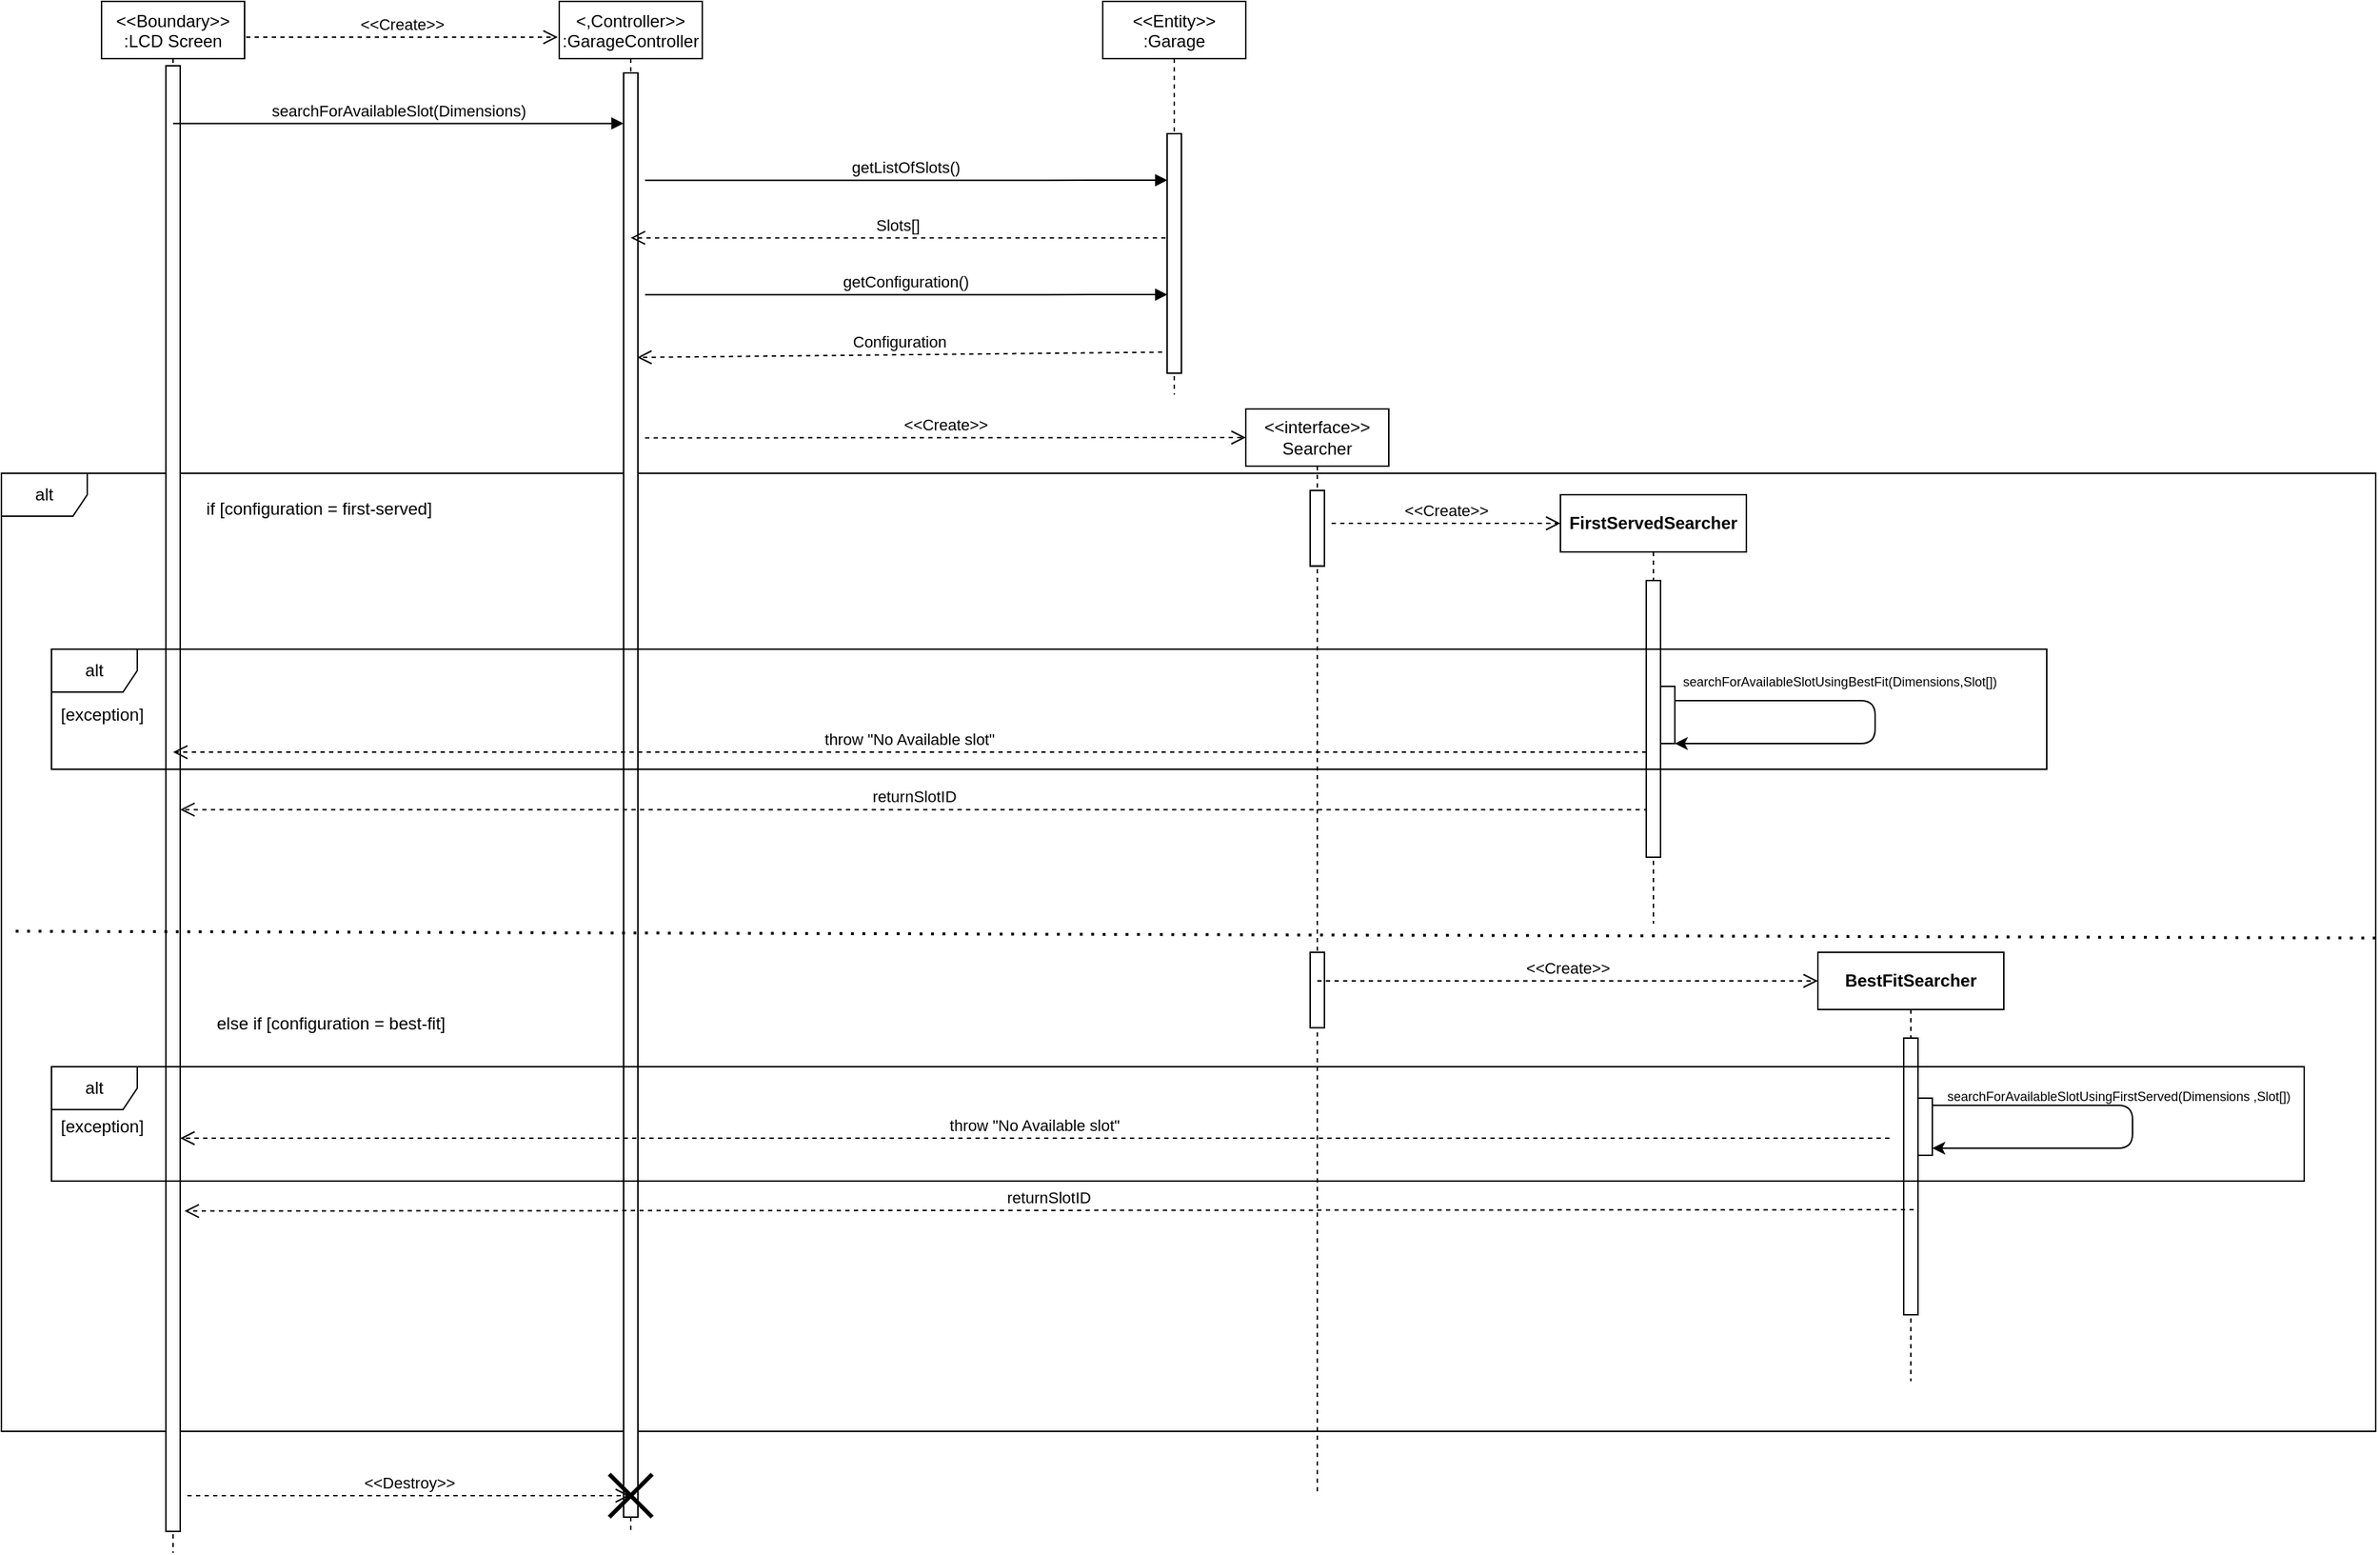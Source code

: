 <mxfile version="13.9.9" type="device" pages="2"><diagram id="kgpKYQtTHZ0yAKxKKP6v" name="Page-1"><mxGraphModel dx="905" dy="522" grid="1" gridSize="10" guides="1" tooltips="1" connect="1" arrows="1" fold="1" page="1" pageScale="1" pageWidth="850" pageHeight="1100" math="0" shadow="0"><root><mxCell id="0"/><mxCell id="1" parent="0"/><mxCell id="VV6vzKysHU5unBUzht1A-16" value="alt" style="shape=umlFrame;whiteSpace=wrap;html=1;" parent="1" vertex="1"><mxGeometry x="170" y="485" width="1660" height="670" as="geometry"/></mxCell><mxCell id="3nuBFxr9cyL0pnOWT2aG-7" value="return" style="verticalAlign=bottom;endArrow=open;dashed=1;endSize=8;exitX=0;exitY=0.95;shadow=0;strokeWidth=1;" parent="1" edge="1"><mxGeometry relative="1" as="geometry"><mxPoint x="175" y="312.0" as="targetPoint"/></mxGeometry></mxCell><mxCell id="3nuBFxr9cyL0pnOWT2aG-8" value="dispatch" style="verticalAlign=bottom;endArrow=block;entryX=0;entryY=0;shadow=0;strokeWidth=1;" parent="1" edge="1"><mxGeometry relative="1" as="geometry"><mxPoint x="175" y="160.0" as="sourcePoint"/></mxGeometry></mxCell><mxCell id="VV6vzKysHU5unBUzht1A-3" value="&lt;&lt;Boundary&gt;&gt;&#10;:LCD Screen" style="shape=umlLifeline;perimeter=lifelinePerimeter;container=1;collapsible=0;recursiveResize=0;rounded=0;shadow=0;strokeWidth=1;" parent="1" vertex="1"><mxGeometry x="240" y="155" width="100" height="1085" as="geometry"/></mxCell><mxCell id="VV6vzKysHU5unBUzht1A-15" value="" style="points=[];perimeter=orthogonalPerimeter;rounded=0;shadow=0;strokeWidth=1;" parent="VV6vzKysHU5unBUzht1A-3" vertex="1"><mxGeometry x="45" y="45" width="10" height="1025" as="geometry"/></mxCell><mxCell id="VV6vzKysHU5unBUzht1A-14" value="searchForAvailableSlot(Dimensions)" style="verticalAlign=bottom;endArrow=block;shadow=0;strokeWidth=1;entryX=0;entryY=0.035;entryDx=0;entryDy=0;entryPerimeter=0;" parent="1" source="VV6vzKysHU5unBUzht1A-3" target="VV6vzKysHU5unBUzht1A-9" edge="1"><mxGeometry x="0.002" relative="1" as="geometry"><mxPoint x="300" y="240" as="sourcePoint"/><mxPoint x="610" y="240" as="targetPoint"/><mxPoint as="offset"/></mxGeometry></mxCell><mxCell id="VV6vzKysHU5unBUzht1A-17" value="else if [configuration = best-fit]" style="text;html=1;align=center;verticalAlign=middle;resizable=0;points=[];autosize=1;" parent="1" vertex="1"><mxGeometry x="310" y="860" width="180" height="20" as="geometry"/></mxCell><mxCell id="VV6vzKysHU5unBUzht1A-32" value="&lt;span style=&quot;background-color: rgb(255 , 255 , 255)&quot;&gt;&lt;font style=&quot;font-size: 9px&quot;&gt;searchForAvailableSlotUsingBestFit(Dimensions,Slot[])&lt;/font&gt;&lt;/span&gt;" style="text;html=1;align=center;verticalAlign=middle;resizable=0;points=[];autosize=1;" parent="1" vertex="1"><mxGeometry x="1340" y="620" width="230" height="20" as="geometry"/></mxCell><mxCell id="VV6vzKysHU5unBUzht1A-35" value="getConfiguration()" style="verticalAlign=bottom;endArrow=block;shadow=0;strokeWidth=1;entryX=0.021;entryY=0.144;entryDx=0;entryDy=0;entryPerimeter=0;" parent="1" edge="1"><mxGeometry relative="1" as="geometry"><mxPoint x="620" y="360.09" as="sourcePoint"/><mxPoint x="985.21" y="359.999" as="targetPoint"/><Array as="points"><mxPoint x="680" y="360.09"/><mxPoint x="890" y="360.09"/></Array></mxGeometry></mxCell><mxCell id="VV6vzKysHU5unBUzht1A-36" value="Configuration" style="verticalAlign=bottom;endArrow=open;dashed=1;endSize=8;shadow=0;strokeWidth=1;exitX=-0.341;exitY=0.912;exitDx=0;exitDy=0;exitPerimeter=0;entryX=0.953;entryY=0.197;entryDx=0;entryDy=0;entryPerimeter=0;" parent="1" source="WxSlDY3R_IokgydP51WH-2" target="VV6vzKysHU5unBUzht1A-9" edge="1"><mxGeometry relative="1" as="geometry"><mxPoint x="610" y="390" as="targetPoint"/><mxPoint x="965" y="390" as="sourcePoint"/></mxGeometry></mxCell><mxCell id="VV6vzKysHU5unBUzht1A-37" value="" style="endArrow=classic;html=1;" parent="1" edge="1"><mxGeometry width="50" height="50" relative="1" as="geometry"><mxPoint x="1340" y="644" as="sourcePoint"/><mxPoint x="1340" y="674" as="targetPoint"/><Array as="points"><mxPoint x="1480" y="644"/><mxPoint x="1480" y="674"/></Array></mxGeometry></mxCell><mxCell id="VV6vzKysHU5unBUzht1A-41" value="&amp;nbsp;if [configuration = first-served]" style="text;html=1;align=center;verticalAlign=middle;resizable=0;points=[];autosize=1;" parent="1" vertex="1"><mxGeometry x="300" y="500" width="180" height="20" as="geometry"/></mxCell><mxCell id="VV6vzKysHU5unBUzht1A-44" value="" style="endArrow=classic;html=1;" parent="1" edge="1"><mxGeometry width="50" height="50" relative="1" as="geometry"><mxPoint x="1520" y="927.0" as="sourcePoint"/><mxPoint x="1520" y="957.0" as="targetPoint"/><Array as="points"><mxPoint x="1660" y="927"/><mxPoint x="1660" y="957"/></Array></mxGeometry></mxCell><mxCell id="VV6vzKysHU5unBUzht1A-45" value="&lt;span style=&quot;font-size: 9px ; background-color: rgb(255 , 255 , 255)&quot;&gt;searchForAvailableSlotUsingFirstServed(Dimensions ,Slot[])&lt;/span&gt;" style="text;html=1;align=center;verticalAlign=middle;resizable=0;points=[];autosize=1;" parent="1" vertex="1"><mxGeometry x="1520" y="910" width="260" height="20" as="geometry"/></mxCell><mxCell id="VV6vzKysHU5unBUzht1A-1" value="&lt;,Controller&gt;&gt;&#10;:GarageController" style="shape=umlLifeline;perimeter=lifelinePerimeter;container=1;collapsible=0;recursiveResize=0;rounded=0;shadow=0;strokeWidth=1;" parent="1" vertex="1"><mxGeometry x="560" y="155" width="100" height="1070" as="geometry"/></mxCell><mxCell id="VV6vzKysHU5unBUzht1A-9" value="" style="points=[];perimeter=orthogonalPerimeter;rounded=0;shadow=0;strokeWidth=1;" parent="VV6vzKysHU5unBUzht1A-1" vertex="1"><mxGeometry x="45" y="50" width="10" height="1010" as="geometry"/></mxCell><mxCell id="re9qjDe1vmWhNb3oHP64-40" value="" style="shape=umlDestroy;whiteSpace=wrap;html=1;strokeWidth=3;" parent="VV6vzKysHU5unBUzht1A-1" vertex="1"><mxGeometry x="35" y="1030" width="30" height="30" as="geometry"/></mxCell><mxCell id="VV6vzKysHU5unBUzht1A-31" value="" style="points=[];perimeter=orthogonalPerimeter;rounded=0;shadow=0;strokeWidth=1;" parent="1" vertex="1"><mxGeometry x="1330" y="634" width="10" height="40" as="geometry"/></mxCell><mxCell id="VV6vzKysHU5unBUzht1A-43" value="" style="points=[];perimeter=orthogonalPerimeter;rounded=0;shadow=0;strokeWidth=1;" parent="1" vertex="1"><mxGeometry x="1510" y="922" width="10" height="40" as="geometry"/></mxCell><mxCell id="VV6vzKysHU5unBUzht1A-56" value="throw &quot;No Available slot&quot;" style="verticalAlign=bottom;endArrow=open;dashed=1;endSize=8;exitX=0.316;exitY=0.892;shadow=0;strokeWidth=1;exitDx=0;exitDy=0;exitPerimeter=0;" parent="1" target="VV6vzKysHU5unBUzht1A-3" edge="1"><mxGeometry relative="1" as="geometry"><mxPoint x="1014.17" y="680.205" as="targetPoint"/><mxPoint x="1320.08" y="680.008" as="sourcePoint"/></mxGeometry></mxCell><mxCell id="VV6vzKysHU5unBUzht1A-59" value="returnSlotID" style="verticalAlign=bottom;endArrow=open;dashed=1;endSize=8;shadow=0;strokeWidth=1;exitX=0.143;exitY=0.828;exitDx=0;exitDy=0;exitPerimeter=0;" parent="1" source="re9qjDe1vmWhNb3oHP64-14" target="VV6vzKysHU5unBUzht1A-15" edge="1"><mxGeometry relative="1" as="geometry"><mxPoint x="290" y="700" as="targetPoint"/><mxPoint x="610" y="700" as="sourcePoint"/></mxGeometry></mxCell><mxCell id="VV6vzKysHU5unBUzht1A-61" value="[exception]" style="text;html=1;align=center;verticalAlign=middle;resizable=0;points=[];autosize=1;" parent="1" vertex="1"><mxGeometry x="205" y="644" width="70" height="20" as="geometry"/></mxCell><mxCell id="WxSlDY3R_IokgydP51WH-1" value="&lt;&lt;Entity&gt;&gt;&#10;:Garage" style="shape=umlLifeline;perimeter=lifelinePerimeter;container=1;collapsible=0;recursiveResize=0;rounded=0;shadow=0;strokeWidth=1;" parent="1" vertex="1"><mxGeometry x="940" y="155" width="100" height="275" as="geometry"/></mxCell><mxCell id="WxSlDY3R_IokgydP51WH-2" value="" style="points=[];perimeter=orthogonalPerimeter;rounded=0;shadow=0;strokeWidth=1;" parent="WxSlDY3R_IokgydP51WH-1" vertex="1"><mxGeometry x="45" y="92.5" width="10" height="167.5" as="geometry"/></mxCell><mxCell id="WxSlDY3R_IokgydP51WH-4" value="Slots[]" style="verticalAlign=bottom;endArrow=open;dashed=1;endSize=8;shadow=0;strokeWidth=1;exitX=-0.106;exitY=0.435;exitDx=0;exitDy=0;exitPerimeter=0;" parent="1" source="WxSlDY3R_IokgydP51WH-2" target="VV6vzKysHU5unBUzht1A-1" edge="1"><mxGeometry relative="1" as="geometry"><mxPoint x="630" y="290.09" as="targetPoint"/><mxPoint x="980" y="300" as="sourcePoint"/></mxGeometry></mxCell><mxCell id="re9qjDe1vmWhNb3oHP64-1" value="&amp;lt;&amp;lt;Create&amp;gt;&amp;gt;" style="html=1;verticalAlign=bottom;endArrow=open;dashed=1;endSize=8;" parent="1" edge="1"><mxGeometry relative="1" as="geometry"><mxPoint x="341" y="180" as="sourcePoint"/><mxPoint x="559" y="180" as="targetPoint"/></mxGeometry></mxCell><mxCell id="re9qjDe1vmWhNb3oHP64-5" value="&amp;lt;&amp;lt;Create&amp;gt;&amp;gt;" style="html=1;verticalAlign=bottom;endArrow=open;dashed=1;endSize=8;exitX=1.01;exitY=0.033;exitDx=0;exitDy=0;exitPerimeter=0;" parent="1" edge="1"><mxGeometry relative="1" as="geometry"><mxPoint x="620" y="460.245" as="sourcePoint"/><mxPoint x="1040" y="460" as="targetPoint"/></mxGeometry></mxCell><mxCell id="re9qjDe1vmWhNb3oHP64-6" value="&amp;lt;&amp;lt;interface&amp;gt;&amp;gt;&lt;br&gt;Searcher" style="shape=umlLifeline;perimeter=lifelinePerimeter;whiteSpace=wrap;html=1;container=1;collapsible=0;recursiveResize=0;outlineConnect=0;" parent="1" vertex="1"><mxGeometry x="1040" y="440" width="100" height="760" as="geometry"/></mxCell><mxCell id="re9qjDe1vmWhNb3oHP64-35" value="" style="points=[];perimeter=orthogonalPerimeter;rounded=0;shadow=0;strokeWidth=1;" parent="re9qjDe1vmWhNb3oHP64-6" vertex="1"><mxGeometry x="45" y="380" width="10" height="52.75" as="geometry"/></mxCell><mxCell id="re9qjDe1vmWhNb3oHP64-7" value="" style="points=[];perimeter=orthogonalPerimeter;rounded=0;shadow=0;strokeWidth=1;" parent="re9qjDe1vmWhNb3oHP64-6" vertex="1"><mxGeometry x="45" y="57.25" width="10" height="52.75" as="geometry"/></mxCell><mxCell id="re9qjDe1vmWhNb3oHP64-8" value="&amp;lt;&amp;lt;Create&amp;gt;&amp;gt;" style="html=1;verticalAlign=bottom;endArrow=open;dashed=1;endSize=8;" parent="1" edge="1"><mxGeometry relative="1" as="geometry"><mxPoint x="1100" y="520" as="sourcePoint"/><mxPoint x="1260" y="520" as="targetPoint"/></mxGeometry></mxCell><mxCell id="re9qjDe1vmWhNb3oHP64-13" value="&lt;span style=&quot;font-weight: 700&quot;&gt;FirstServedSearcher&lt;/span&gt;" style="shape=umlLifeline;perimeter=lifelinePerimeter;whiteSpace=wrap;html=1;container=1;collapsible=0;recursiveResize=0;outlineConnect=0;" parent="1" vertex="1"><mxGeometry x="1260" y="500" width="130" height="300" as="geometry"/></mxCell><mxCell id="re9qjDe1vmWhNb3oHP64-14" value="" style="points=[];perimeter=orthogonalPerimeter;rounded=0;shadow=0;strokeWidth=1;" parent="re9qjDe1vmWhNb3oHP64-13" vertex="1"><mxGeometry x="60" y="60" width="10" height="193.5" as="geometry"/></mxCell><mxCell id="re9qjDe1vmWhNb3oHP64-16" value="&lt;span style=&quot;font-weight: 700&quot;&gt;BestFitSearcher&lt;/span&gt;" style="shape=umlLifeline;perimeter=lifelinePerimeter;whiteSpace=wrap;html=1;container=1;collapsible=0;recursiveResize=0;outlineConnect=0;" parent="1" vertex="1"><mxGeometry x="1440" y="820" width="130" height="300" as="geometry"/></mxCell><mxCell id="re9qjDe1vmWhNb3oHP64-17" value="" style="points=[];perimeter=orthogonalPerimeter;rounded=0;shadow=0;strokeWidth=1;" parent="re9qjDe1vmWhNb3oHP64-16" vertex="1"><mxGeometry x="60" y="60" width="10" height="193.5" as="geometry"/></mxCell><mxCell id="re9qjDe1vmWhNb3oHP64-18" value="throw &quot;No Available slot&quot;" style="verticalAlign=bottom;endArrow=open;dashed=1;endSize=8;shadow=0;strokeWidth=1;" parent="1" target="VV6vzKysHU5unBUzht1A-15" edge="1"><mxGeometry relative="1" as="geometry"><mxPoint x="290" y="962" as="targetPoint"/><mxPoint x="1490" y="950" as="sourcePoint"/></mxGeometry></mxCell><mxCell id="re9qjDe1vmWhNb3oHP64-20" value="returnSlotID" style="verticalAlign=bottom;endArrow=open;dashed=1;endSize=8;exitX=-0.1;exitY=0.419;shadow=0;strokeWidth=1;exitDx=0;exitDy=0;exitPerimeter=0;" parent="1" edge="1"><mxGeometry relative="1" as="geometry"><mxPoint x="298" y="1000.92" as="targetPoint"/><mxPoint x="1507" y="999.996" as="sourcePoint"/></mxGeometry></mxCell><mxCell id="re9qjDe1vmWhNb3oHP64-21" value="&amp;lt;&amp;lt;Create&amp;gt;&amp;gt;" style="html=1;verticalAlign=bottom;endArrow=open;dashed=1;endSize=8;" parent="1" edge="1"><mxGeometry relative="1" as="geometry"><mxPoint x="1090" y="840" as="sourcePoint"/><mxPoint x="1440" y="840" as="targetPoint"/></mxGeometry></mxCell><mxCell id="re9qjDe1vmWhNb3oHP64-29" value="alt" style="shape=umlFrame;whiteSpace=wrap;html=1;" parent="1" vertex="1"><mxGeometry x="205" y="608" width="1395" height="84" as="geometry"/></mxCell><mxCell id="re9qjDe1vmWhNb3oHP64-32" value="alt" style="shape=umlFrame;whiteSpace=wrap;html=1;" parent="1" vertex="1"><mxGeometry x="205" y="900" width="1575" height="80" as="geometry"/></mxCell><mxCell id="re9qjDe1vmWhNb3oHP64-33" value="" style="endArrow=none;dashed=1;html=1;dashPattern=1 3;strokeWidth=2;exitX=0.006;exitY=0.478;exitDx=0;exitDy=0;exitPerimeter=0;" parent="1" source="VV6vzKysHU5unBUzht1A-16" edge="1"><mxGeometry width="50" height="50" relative="1" as="geometry"><mxPoint x="1370" y="810" as="sourcePoint"/><mxPoint x="1830" y="810" as="targetPoint"/></mxGeometry></mxCell><mxCell id="re9qjDe1vmWhNb3oHP64-34" value="[exception]" style="text;html=1;resizable=0;autosize=1;align=center;verticalAlign=middle;points=[];fillColor=none;strokeColor=none;rounded=0;" parent="1" vertex="1"><mxGeometry x="205" y="932" width="70" height="20" as="geometry"/></mxCell><mxCell id="re9qjDe1vmWhNb3oHP64-37" value="getListOfSlots()" style="verticalAlign=bottom;endArrow=block;shadow=0;strokeWidth=1;entryX=0.021;entryY=0.144;entryDx=0;entryDy=0;entryPerimeter=0;" parent="1" edge="1"><mxGeometry relative="1" as="geometry"><mxPoint x="620" y="280.09" as="sourcePoint"/><mxPoint x="985.21" y="279.999" as="targetPoint"/><Array as="points"><mxPoint x="680" y="280.09"/><mxPoint x="890" y="280.09"/></Array></mxGeometry></mxCell><mxCell id="re9qjDe1vmWhNb3oHP64-39" value="&amp;lt;&amp;lt;Destroy&amp;gt;&amp;gt;" style="html=1;verticalAlign=bottom;endArrow=open;dashed=1;endSize=8;" parent="1" target="VV6vzKysHU5unBUzht1A-1" edge="1"><mxGeometry relative="1" as="geometry"><mxPoint x="300" y="1200" as="sourcePoint"/><mxPoint x="518" y="1200" as="targetPoint"/></mxGeometry></mxCell><mxCell id="kyLjTpZ1F0dtDMrEAJ_j-1" value="" style="points=[];perimeter=orthogonalPerimeter;rounded=0;shadow=0;strokeWidth=1;" parent="1" vertex="1"><mxGeometry x="1085" y="497" width="10" height="52.75" as="geometry"/></mxCell></root></mxGraphModel></diagram><diagram id="7r0sYPjqd7f6u0A1ZQkD" name="Page-2"><mxGraphModel dx="1102" dy="642" grid="1" gridSize="10" guides="1" tooltips="1" connect="1" arrows="1" fold="1" page="1" pageScale="1" pageWidth="1169" pageHeight="1654" math="0" shadow="0"><root><mxCell id="y7PX2tqc8ZoLAvZ0Im7R-0"/><mxCell id="y7PX2tqc8ZoLAvZ0Im7R-1" parent="y7PX2tqc8ZoLAvZ0Im7R-0"/></root></mxGraphModel></diagram></mxfile>